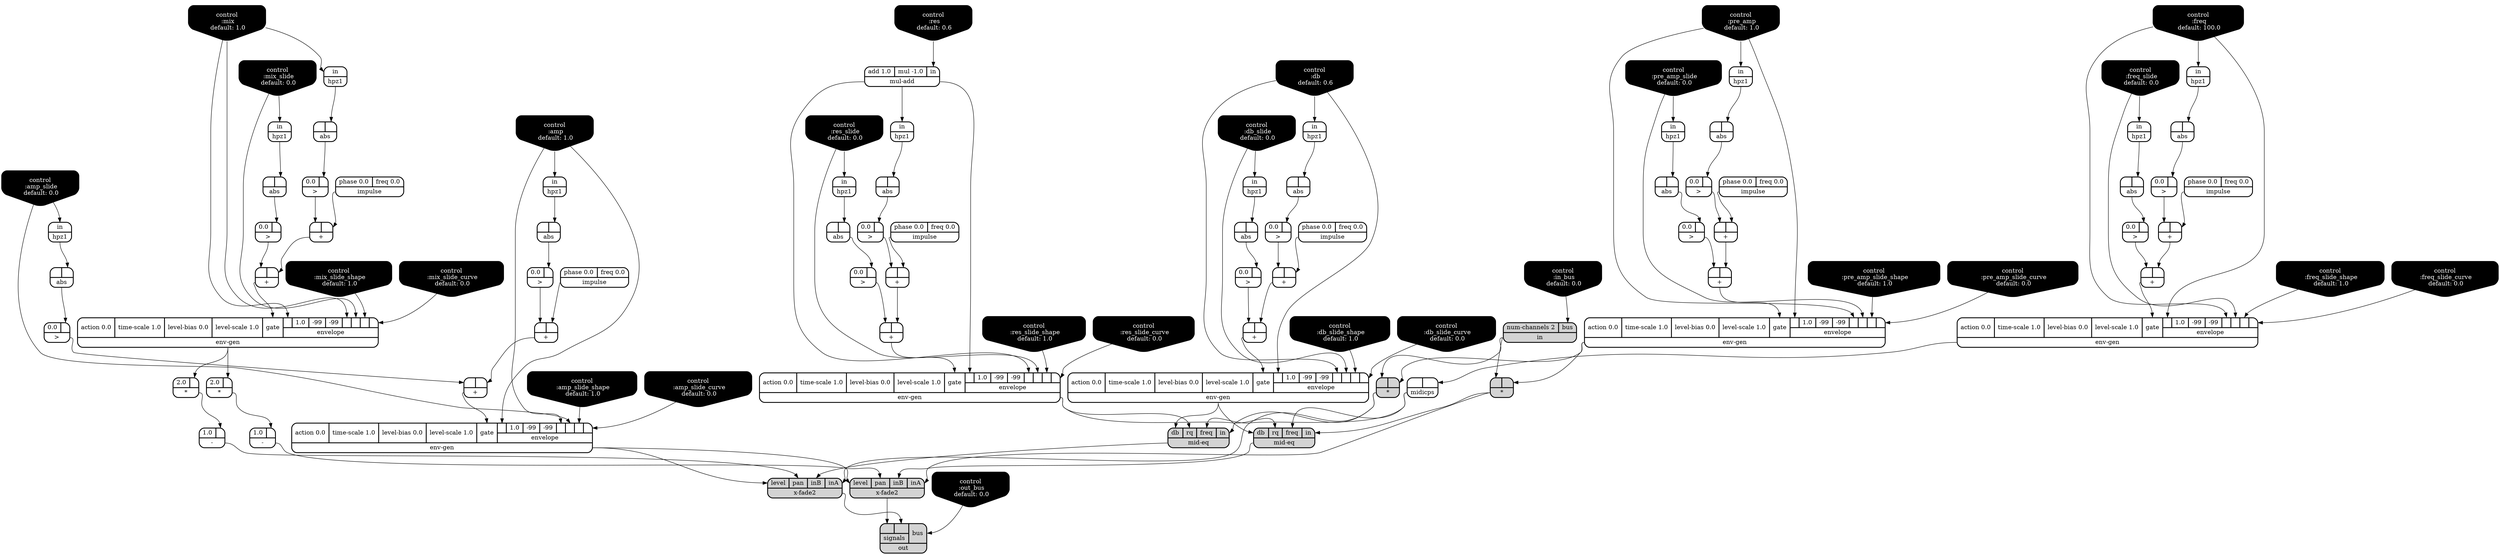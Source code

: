 digraph synthdef {
48 [label = "{{ <b> |<a> } |<__UG_NAME__>* }" style="filled, bold, rounded"  shape=record rankdir=LR];
81 [label = "{{ <b> 2.0|<a> } |<__UG_NAME__>* }" style="bold, rounded" shape=record rankdir=LR];
94 [label = "{{ <b> |<a> } |<__UG_NAME__>* }" style="filled, bold, rounded"  shape=record rankdir=LR];
96 [label = "{{ <b> 2.0|<a> } |<__UG_NAME__>* }" style="bold, rounded" shape=record rankdir=LR];
31 [label = "{{ <b> |<a> } |<__UG_NAME__>+ }" style="bold, rounded" shape=record rankdir=LR];
35 [label = "{{ <b> |<a> } |<__UG_NAME__>+ }" style="bold, rounded" shape=record rankdir=LR];
41 [label = "{{ <b> |<a> } |<__UG_NAME__>+ }" style="bold, rounded" shape=record rankdir=LR];
45 [label = "{{ <b> |<a> } |<__UG_NAME__>+ }" style="bold, rounded" shape=record rankdir=LR];
53 [label = "{{ <b> |<a> } |<__UG_NAME__>+ }" style="bold, rounded" shape=record rankdir=LR];
57 [label = "{{ <b> |<a> } |<__UG_NAME__>+ }" style="bold, rounded" shape=record rankdir=LR];
64 [label = "{{ <b> |<a> } |<__UG_NAME__>+ }" style="bold, rounded" shape=record rankdir=LR];
68 [label = "{{ <b> |<a> } |<__UG_NAME__>+ }" style="bold, rounded" shape=record rankdir=LR];
75 [label = "{{ <b> |<a> } |<__UG_NAME__>+ }" style="bold, rounded" shape=record rankdir=LR];
79 [label = "{{ <b> |<a> } |<__UG_NAME__>+ }" style="bold, rounded" shape=record rankdir=LR];
87 [label = "{{ <b> |<a> } |<__UG_NAME__>+ }" style="bold, rounded" shape=record rankdir=LR];
91 [label = "{{ <b> |<a> } |<__UG_NAME__>+ }" style="bold, rounded" shape=record rankdir=LR];
82 [label = "{{ <b> 1.0|<a> } |<__UG_NAME__>- }" style="bold, rounded" shape=record rankdir=LR];
97 [label = "{{ <b> 1.0|<a> } |<__UG_NAME__>- }" style="bold, rounded" shape=record rankdir=LR];
30 [label = "{{ <b> 0.0|<a> } |<__UG_NAME__>\> }" style="bold, rounded" shape=record rankdir=LR];
34 [label = "{{ <b> 0.0|<a> } |<__UG_NAME__>\> }" style="bold, rounded" shape=record rankdir=LR];
40 [label = "{{ <b> 0.0|<a> } |<__UG_NAME__>\> }" style="bold, rounded" shape=record rankdir=LR];
44 [label = "{{ <b> 0.0|<a> } |<__UG_NAME__>\> }" style="bold, rounded" shape=record rankdir=LR];
52 [label = "{{ <b> 0.0|<a> } |<__UG_NAME__>\> }" style="bold, rounded" shape=record rankdir=LR];
56 [label = "{{ <b> 0.0|<a> } |<__UG_NAME__>\> }" style="bold, rounded" shape=record rankdir=LR];
63 [label = "{{ <b> 0.0|<a> } |<__UG_NAME__>\> }" style="bold, rounded" shape=record rankdir=LR];
67 [label = "{{ <b> 0.0|<a> } |<__UG_NAME__>\> }" style="bold, rounded" shape=record rankdir=LR];
74 [label = "{{ <b> 0.0|<a> } |<__UG_NAME__>\> }" style="bold, rounded" shape=record rankdir=LR];
78 [label = "{{ <b> 0.0|<a> } |<__UG_NAME__>\> }" style="bold, rounded" shape=record rankdir=LR];
86 [label = "{{ <b> 0.0|<a> } |<__UG_NAME__>\> }" style="bold, rounded" shape=record rankdir=LR];
90 [label = "{{ <b> 0.0|<a> } |<__UG_NAME__>\> }" style="bold, rounded" shape=record rankdir=LR];
29 [label = "{{ <b> |<a> } |<__UG_NAME__>abs }" style="bold, rounded" shape=record rankdir=LR];
33 [label = "{{ <b> |<a> } |<__UG_NAME__>abs }" style="bold, rounded" shape=record rankdir=LR];
39 [label = "{{ <b> |<a> } |<__UG_NAME__>abs }" style="bold, rounded" shape=record rankdir=LR];
43 [label = "{{ <b> |<a> } |<__UG_NAME__>abs }" style="bold, rounded" shape=record rankdir=LR];
51 [label = "{{ <b> |<a> } |<__UG_NAME__>abs }" style="bold, rounded" shape=record rankdir=LR];
55 [label = "{{ <b> |<a> } |<__UG_NAME__>abs }" style="bold, rounded" shape=record rankdir=LR];
62 [label = "{{ <b> |<a> } |<__UG_NAME__>abs }" style="bold, rounded" shape=record rankdir=LR];
66 [label = "{{ <b> |<a> } |<__UG_NAME__>abs }" style="bold, rounded" shape=record rankdir=LR];
73 [label = "{{ <b> |<a> } |<__UG_NAME__>abs }" style="bold, rounded" shape=record rankdir=LR];
77 [label = "{{ <b> |<a> } |<__UG_NAME__>abs }" style="bold, rounded" shape=record rankdir=LR];
85 [label = "{{ <b> |<a> } |<__UG_NAME__>abs }" style="bold, rounded" shape=record rankdir=LR];
89 [label = "{{ <b> |<a> } |<__UG_NAME__>abs }" style="bold, rounded" shape=record rankdir=LR];
0 [label = "control
 :amp
 default: 1.0" shape=invhouse style="rounded, filled, bold" fillcolor=black fontcolor=white ]; 
1 [label = "control
 :amp_slide
 default: 0.0" shape=invhouse style="rounded, filled, bold" fillcolor=black fontcolor=white ]; 
2 [label = "control
 :amp_slide_shape
 default: 1.0" shape=invhouse style="rounded, filled, bold" fillcolor=black fontcolor=white ]; 
3 [label = "control
 :amp_slide_curve
 default: 0.0" shape=invhouse style="rounded, filled, bold" fillcolor=black fontcolor=white ]; 
4 [label = "control
 :mix
 default: 1.0" shape=invhouse style="rounded, filled, bold" fillcolor=black fontcolor=white ]; 
5 [label = "control
 :mix_slide
 default: 0.0" shape=invhouse style="rounded, filled, bold" fillcolor=black fontcolor=white ]; 
6 [label = "control
 :mix_slide_shape
 default: 1.0" shape=invhouse style="rounded, filled, bold" fillcolor=black fontcolor=white ]; 
7 [label = "control
 :mix_slide_curve
 default: 0.0" shape=invhouse style="rounded, filled, bold" fillcolor=black fontcolor=white ]; 
8 [label = "control
 :pre_amp
 default: 1.0" shape=invhouse style="rounded, filled, bold" fillcolor=black fontcolor=white ]; 
9 [label = "control
 :pre_amp_slide
 default: 0.0" shape=invhouse style="rounded, filled, bold" fillcolor=black fontcolor=white ]; 
10 [label = "control
 :pre_amp_slide_shape
 default: 1.0" shape=invhouse style="rounded, filled, bold" fillcolor=black fontcolor=white ]; 
11 [label = "control
 :pre_amp_slide_curve
 default: 0.0" shape=invhouse style="rounded, filled, bold" fillcolor=black fontcolor=white ]; 
12 [label = "control
 :freq
 default: 100.0" shape=invhouse style="rounded, filled, bold" fillcolor=black fontcolor=white ]; 
13 [label = "control
 :freq_slide
 default: 0.0" shape=invhouse style="rounded, filled, bold" fillcolor=black fontcolor=white ]; 
14 [label = "control
 :freq_slide_shape
 default: 1.0" shape=invhouse style="rounded, filled, bold" fillcolor=black fontcolor=white ]; 
15 [label = "control
 :freq_slide_curve
 default: 0.0" shape=invhouse style="rounded, filled, bold" fillcolor=black fontcolor=white ]; 
16 [label = "control
 :res
 default: 0.6" shape=invhouse style="rounded, filled, bold" fillcolor=black fontcolor=white ]; 
17 [label = "control
 :res_slide
 default: 0.0" shape=invhouse style="rounded, filled, bold" fillcolor=black fontcolor=white ]; 
18 [label = "control
 :res_slide_shape
 default: 1.0" shape=invhouse style="rounded, filled, bold" fillcolor=black fontcolor=white ]; 
19 [label = "control
 :res_slide_curve
 default: 0.0" shape=invhouse style="rounded, filled, bold" fillcolor=black fontcolor=white ]; 
20 [label = "control
 :db
 default: 0.6" shape=invhouse style="rounded, filled, bold" fillcolor=black fontcolor=white ]; 
21 [label = "control
 :db_slide
 default: 0.0" shape=invhouse style="rounded, filled, bold" fillcolor=black fontcolor=white ]; 
22 [label = "control
 :db_slide_shape
 default: 1.0" shape=invhouse style="rounded, filled, bold" fillcolor=black fontcolor=white ]; 
23 [label = "control
 :db_slide_curve
 default: 0.0" shape=invhouse style="rounded, filled, bold" fillcolor=black fontcolor=white ]; 
24 [label = "control
 :in_bus
 default: 0.0" shape=invhouse style="rounded, filled, bold" fillcolor=black fontcolor=white ]; 
25 [label = "control
 :out_bus
 default: 0.0" shape=invhouse style="rounded, filled, bold" fillcolor=black fontcolor=white ]; 
36 [label = "{{ <action> action 0.0|<time____scale> time-scale 1.0|<level____bias> level-bias 0.0|<level____scale> level-scale 1.0|<gate> gate|{{<envelope___mul____add___0>|1.0|-99|-99|<envelope___mul____add___4>|<envelope___control___5>|<envelope___control___6>|<envelope___control___7>}|envelope}} |<__UG_NAME__>env-gen }" style="bold, rounded" shape=record rankdir=LR];
46 [label = "{{ <action> action 0.0|<time____scale> time-scale 1.0|<level____bias> level-bias 0.0|<level____scale> level-scale 1.0|<gate> gate|{{<envelope___control___0>|1.0|-99|-99|<envelope___control___4>|<envelope___control___5>|<envelope___control___6>|<envelope___control___7>}|envelope}} |<__UG_NAME__>env-gen }" style="bold, rounded" shape=record rankdir=LR];
58 [label = "{{ <action> action 0.0|<time____scale> time-scale 1.0|<level____bias> level-bias 0.0|<level____scale> level-scale 1.0|<gate> gate|{{<envelope___control___0>|1.0|-99|-99|<envelope___control___4>|<envelope___control___5>|<envelope___control___6>|<envelope___control___7>}|envelope}} |<__UG_NAME__>env-gen }" style="bold, rounded" shape=record rankdir=LR];
69 [label = "{{ <action> action 0.0|<time____scale> time-scale 1.0|<level____bias> level-bias 0.0|<level____scale> level-scale 1.0|<gate> gate|{{<envelope___control___0>|1.0|-99|-99|<envelope___control___4>|<envelope___control___5>|<envelope___control___6>|<envelope___control___7>}|envelope}} |<__UG_NAME__>env-gen }" style="bold, rounded" shape=record rankdir=LR];
80 [label = "{{ <action> action 0.0|<time____scale> time-scale 1.0|<level____bias> level-bias 0.0|<level____scale> level-scale 1.0|<gate> gate|{{<envelope___control___0>|1.0|-99|-99|<envelope___control___4>|<envelope___control___5>|<envelope___control___6>|<envelope___control___7>}|envelope}} |<__UG_NAME__>env-gen }" style="bold, rounded" shape=record rankdir=LR];
92 [label = "{{ <action> action 0.0|<time____scale> time-scale 1.0|<level____bias> level-bias 0.0|<level____scale> level-scale 1.0|<gate> gate|{{<envelope___control___0>|1.0|-99|-99|<envelope___control___4>|<envelope___control___5>|<envelope___control___6>|<envelope___control___7>}|envelope}} |<__UG_NAME__>env-gen }" style="bold, rounded" shape=record rankdir=LR];
27 [label = "{{ <in> in} |<__UG_NAME__>hpz1 }" style="bold, rounded" shape=record rankdir=LR];
32 [label = "{{ <in> in} |<__UG_NAME__>hpz1 }" style="bold, rounded" shape=record rankdir=LR];
38 [label = "{{ <in> in} |<__UG_NAME__>hpz1 }" style="bold, rounded" shape=record rankdir=LR];
42 [label = "{{ <in> in} |<__UG_NAME__>hpz1 }" style="bold, rounded" shape=record rankdir=LR];
50 [label = "{{ <in> in} |<__UG_NAME__>hpz1 }" style="bold, rounded" shape=record rankdir=LR];
54 [label = "{{ <in> in} |<__UG_NAME__>hpz1 }" style="bold, rounded" shape=record rankdir=LR];
61 [label = "{{ <in> in} |<__UG_NAME__>hpz1 }" style="bold, rounded" shape=record rankdir=LR];
65 [label = "{{ <in> in} |<__UG_NAME__>hpz1 }" style="bold, rounded" shape=record rankdir=LR];
72 [label = "{{ <in> in} |<__UG_NAME__>hpz1 }" style="bold, rounded" shape=record rankdir=LR];
76 [label = "{{ <in> in} |<__UG_NAME__>hpz1 }" style="bold, rounded" shape=record rankdir=LR];
84 [label = "{{ <in> in} |<__UG_NAME__>hpz1 }" style="bold, rounded" shape=record rankdir=LR];
88 [label = "{{ <in> in} |<__UG_NAME__>hpz1 }" style="bold, rounded" shape=record rankdir=LR];
28 [label = "{{ <phase> phase 0.0|<freq> freq 0.0} |<__UG_NAME__>impulse }" style="bold, rounded" shape=record rankdir=LR];
37 [label = "{{ <phase> phase 0.0|<freq> freq 0.0} |<__UG_NAME__>impulse }" style="bold, rounded" shape=record rankdir=LR];
49 [label = "{{ <phase> phase 0.0|<freq> freq 0.0} |<__UG_NAME__>impulse }" style="bold, rounded" shape=record rankdir=LR];
60 [label = "{{ <phase> phase 0.0|<freq> freq 0.0} |<__UG_NAME__>impulse }" style="bold, rounded" shape=record rankdir=LR];
71 [label = "{{ <phase> phase 0.0|<freq> freq 0.0} |<__UG_NAME__>impulse }" style="bold, rounded" shape=record rankdir=LR];
83 [label = "{{ <phase> phase 0.0|<freq> freq 0.0} |<__UG_NAME__>impulse }" style="bold, rounded" shape=record rankdir=LR];
47 [label = "{{ <num____channels> num-channels 2|<bus> bus} |<__UG_NAME__>in }" style="filled, bold, rounded"  shape=record rankdir=LR];
70 [label = "{{ <db> db|<rq> rq|<freq> freq|<in> in} |<__UG_NAME__>mid-eq }" style="filled, bold, rounded"  shape=record rankdir=LR];
95 [label = "{{ <db> db|<rq> rq|<freq> freq|<in> in} |<__UG_NAME__>mid-eq }" style="filled, bold, rounded"  shape=record rankdir=LR];
59 [label = "{{ <b> |<a> } |<__UG_NAME__>midicps }" style="bold, rounded" shape=record rankdir=LR];
26 [label = "{{ <add> add 1.0|<mul> mul -1.0|<in> in} |<__UG_NAME__>mul-add }" style="bold, rounded" shape=record rankdir=LR];
99 [label = "{{ {{<signals___x____fade2___0>|<signals___x____fade2___1>}|signals}|<bus> bus} |<__UG_NAME__>out }" style="filled, bold, rounded"  shape=record rankdir=LR];
93 [label = "{{ <level> level|<pan> pan|<inb> inB|<ina> inA} |<__UG_NAME__>x-fade2 }" style="filled, bold, rounded"  shape=record rankdir=LR];
98 [label = "{{ <level> level|<pan> pan|<inb> inB|<ina> inA} |<__UG_NAME__>x-fade2 }" style="filled, bold, rounded"  shape=record rankdir=LR];

46:__UG_NAME__ -> 48:a ;
47:__UG_NAME__ -> 48:b ;
80:__UG_NAME__ -> 81:a ;
46:__UG_NAME__ -> 94:a ;
47:__UG_NAME__ -> 94:b ;
80:__UG_NAME__ -> 96:a ;
28:__UG_NAME__ -> 31:a ;
30:__UG_NAME__ -> 31:b ;
31:__UG_NAME__ -> 35:a ;
34:__UG_NAME__ -> 35:b ;
37:__UG_NAME__ -> 41:a ;
40:__UG_NAME__ -> 41:b ;
41:__UG_NAME__ -> 45:a ;
44:__UG_NAME__ -> 45:b ;
49:__UG_NAME__ -> 53:a ;
52:__UG_NAME__ -> 53:b ;
53:__UG_NAME__ -> 57:a ;
56:__UG_NAME__ -> 57:b ;
60:__UG_NAME__ -> 64:a ;
63:__UG_NAME__ -> 64:b ;
64:__UG_NAME__ -> 68:a ;
67:__UG_NAME__ -> 68:b ;
71:__UG_NAME__ -> 75:a ;
74:__UG_NAME__ -> 75:b ;
75:__UG_NAME__ -> 79:a ;
78:__UG_NAME__ -> 79:b ;
83:__UG_NAME__ -> 87:a ;
86:__UG_NAME__ -> 87:b ;
87:__UG_NAME__ -> 91:a ;
90:__UG_NAME__ -> 91:b ;
81:__UG_NAME__ -> 82:a ;
96:__UG_NAME__ -> 97:a ;
29:__UG_NAME__ -> 30:a ;
33:__UG_NAME__ -> 34:a ;
39:__UG_NAME__ -> 40:a ;
43:__UG_NAME__ -> 44:a ;
51:__UG_NAME__ -> 52:a ;
55:__UG_NAME__ -> 56:a ;
62:__UG_NAME__ -> 63:a ;
66:__UG_NAME__ -> 67:a ;
73:__UG_NAME__ -> 74:a ;
77:__UG_NAME__ -> 78:a ;
85:__UG_NAME__ -> 86:a ;
89:__UG_NAME__ -> 90:a ;
27:__UG_NAME__ -> 29:a ;
32:__UG_NAME__ -> 33:a ;
38:__UG_NAME__ -> 39:a ;
42:__UG_NAME__ -> 43:a ;
50:__UG_NAME__ -> 51:a ;
54:__UG_NAME__ -> 55:a ;
61:__UG_NAME__ -> 62:a ;
65:__UG_NAME__ -> 66:a ;
72:__UG_NAME__ -> 73:a ;
76:__UG_NAME__ -> 77:a ;
84:__UG_NAME__ -> 85:a ;
88:__UG_NAME__ -> 89:a ;
26:__UG_NAME__ -> 36:envelope___mul____add___0 ;
26:__UG_NAME__ -> 36:envelope___mul____add___4 ;
17:__UG_NAME__ -> 36:envelope___control___5 ;
18:__UG_NAME__ -> 36:envelope___control___6 ;
19:__UG_NAME__ -> 36:envelope___control___7 ;
35:__UG_NAME__ -> 36:gate ;
8:__UG_NAME__ -> 46:envelope___control___0 ;
8:__UG_NAME__ -> 46:envelope___control___4 ;
9:__UG_NAME__ -> 46:envelope___control___5 ;
10:__UG_NAME__ -> 46:envelope___control___6 ;
11:__UG_NAME__ -> 46:envelope___control___7 ;
45:__UG_NAME__ -> 46:gate ;
12:__UG_NAME__ -> 58:envelope___control___0 ;
12:__UG_NAME__ -> 58:envelope___control___4 ;
13:__UG_NAME__ -> 58:envelope___control___5 ;
14:__UG_NAME__ -> 58:envelope___control___6 ;
15:__UG_NAME__ -> 58:envelope___control___7 ;
57:__UG_NAME__ -> 58:gate ;
20:__UG_NAME__ -> 69:envelope___control___0 ;
20:__UG_NAME__ -> 69:envelope___control___4 ;
21:__UG_NAME__ -> 69:envelope___control___5 ;
22:__UG_NAME__ -> 69:envelope___control___6 ;
23:__UG_NAME__ -> 69:envelope___control___7 ;
68:__UG_NAME__ -> 69:gate ;
4:__UG_NAME__ -> 80:envelope___control___0 ;
4:__UG_NAME__ -> 80:envelope___control___4 ;
5:__UG_NAME__ -> 80:envelope___control___5 ;
6:__UG_NAME__ -> 80:envelope___control___6 ;
7:__UG_NAME__ -> 80:envelope___control___7 ;
79:__UG_NAME__ -> 80:gate ;
0:__UG_NAME__ -> 92:envelope___control___0 ;
0:__UG_NAME__ -> 92:envelope___control___4 ;
1:__UG_NAME__ -> 92:envelope___control___5 ;
2:__UG_NAME__ -> 92:envelope___control___6 ;
3:__UG_NAME__ -> 92:envelope___control___7 ;
91:__UG_NAME__ -> 92:gate ;
26:__UG_NAME__ -> 27:in ;
17:__UG_NAME__ -> 32:in ;
8:__UG_NAME__ -> 38:in ;
9:__UG_NAME__ -> 42:in ;
12:__UG_NAME__ -> 50:in ;
13:__UG_NAME__ -> 54:in ;
20:__UG_NAME__ -> 61:in ;
21:__UG_NAME__ -> 65:in ;
4:__UG_NAME__ -> 72:in ;
5:__UG_NAME__ -> 76:in ;
0:__UG_NAME__ -> 84:in ;
1:__UG_NAME__ -> 88:in ;
24:__UG_NAME__ -> 47:bus ;
48:__UG_NAME__ -> 70:in ;
59:__UG_NAME__ -> 70:freq ;
36:__UG_NAME__ -> 70:rq ;
69:__UG_NAME__ -> 70:db ;
94:__UG_NAME__ -> 95:in ;
59:__UG_NAME__ -> 95:freq ;
36:__UG_NAME__ -> 95:rq ;
69:__UG_NAME__ -> 95:db ;
58:__UG_NAME__ -> 59:a ;
16:__UG_NAME__ -> 26:in ;
25:__UG_NAME__ -> 99:bus ;
98:__UG_NAME__ -> 99:signals___x____fade2___0 ;
93:__UG_NAME__ -> 99:signals___x____fade2___1 ;
48:__UG_NAME__ -> 93:ina ;
70:__UG_NAME__ -> 93:inb ;
82:__UG_NAME__ -> 93:pan ;
92:__UG_NAME__ -> 93:level ;
94:__UG_NAME__ -> 98:ina ;
95:__UG_NAME__ -> 98:inb ;
97:__UG_NAME__ -> 98:pan ;
92:__UG_NAME__ -> 98:level ;

}